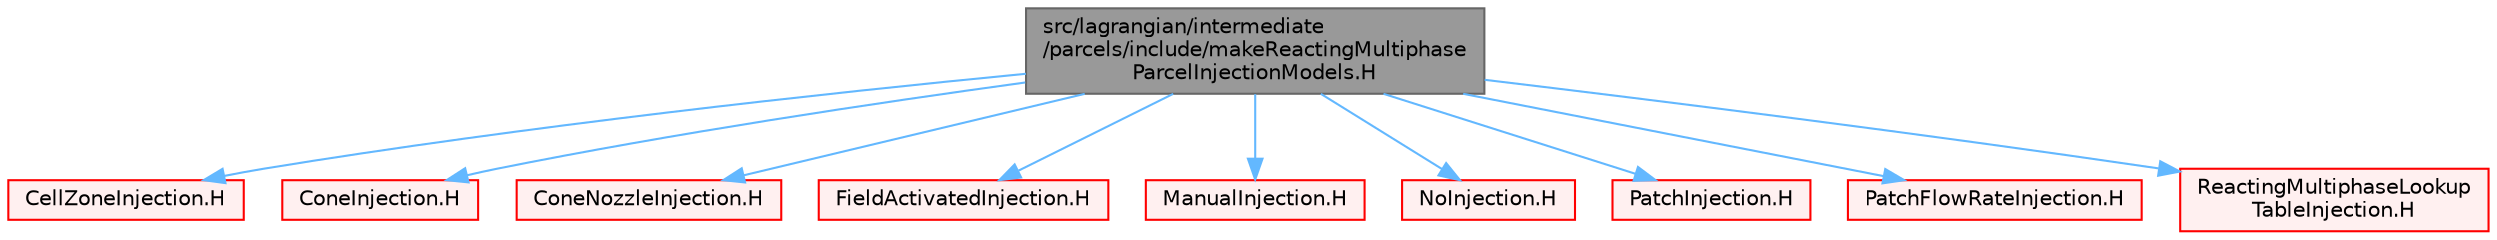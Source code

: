 digraph "src/lagrangian/intermediate/parcels/include/makeReactingMultiphaseParcelInjectionModels.H"
{
 // LATEX_PDF_SIZE
  bgcolor="transparent";
  edge [fontname=Helvetica,fontsize=10,labelfontname=Helvetica,labelfontsize=10];
  node [fontname=Helvetica,fontsize=10,shape=box,height=0.2,width=0.4];
  Node1 [id="Node000001",label="src/lagrangian/intermediate\l/parcels/include/makeReactingMultiphase\lParcelInjectionModels.H",height=0.2,width=0.4,color="gray40", fillcolor="grey60", style="filled", fontcolor="black",tooltip=" "];
  Node1 -> Node2 [id="edge1_Node000001_Node000002",color="steelblue1",style="solid",tooltip=" "];
  Node2 [id="Node000002",label="CellZoneInjection.H",height=0.2,width=0.4,color="red", fillcolor="#FFF0F0", style="filled",URL="$CellZoneInjection_8H.html",tooltip=" "];
  Node1 -> Node208 [id="edge2_Node000001_Node000208",color="steelblue1",style="solid",tooltip=" "];
  Node208 [id="Node000208",label="ConeInjection.H",height=0.2,width=0.4,color="red", fillcolor="#FFF0F0", style="filled",URL="$ConeInjection_8H.html",tooltip=" "];
  Node1 -> Node210 [id="edge3_Node000001_Node000210",color="steelblue1",style="solid",tooltip=" "];
  Node210 [id="Node000210",label="ConeNozzleInjection.H",height=0.2,width=0.4,color="red", fillcolor="#FFF0F0", style="filled",URL="$ConeNozzleInjection_8H.html",tooltip=" "];
  Node1 -> Node211 [id="edge4_Node000001_Node000211",color="steelblue1",style="solid",tooltip=" "];
  Node211 [id="Node000211",label="FieldActivatedInjection.H",height=0.2,width=0.4,color="red", fillcolor="#FFF0F0", style="filled",URL="$FieldActivatedInjection_8H.html",tooltip=" "];
  Node1 -> Node242 [id="edge5_Node000001_Node000242",color="steelblue1",style="solid",tooltip=" "];
  Node242 [id="Node000242",label="ManualInjection.H",height=0.2,width=0.4,color="red", fillcolor="#FFF0F0", style="filled",URL="$ManualInjection_8H.html",tooltip=" "];
  Node1 -> Node244 [id="edge6_Node000001_Node000244",color="steelblue1",style="solid",tooltip=" "];
  Node244 [id="Node000244",label="NoInjection.H",height=0.2,width=0.4,color="red", fillcolor="#FFF0F0", style="filled",URL="$NoInjection_8H.html",tooltip=" "];
  Node1 -> Node245 [id="edge7_Node000001_Node000245",color="steelblue1",style="solid",tooltip=" "];
  Node245 [id="Node000245",label="PatchInjection.H",height=0.2,width=0.4,color="red", fillcolor="#FFF0F0", style="filled",URL="$PatchInjection_8H.html",tooltip=" "];
  Node1 -> Node271 [id="edge8_Node000001_Node000271",color="steelblue1",style="solid",tooltip=" "];
  Node271 [id="Node000271",label="PatchFlowRateInjection.H",height=0.2,width=0.4,color="red", fillcolor="#FFF0F0", style="filled",URL="$PatchFlowRateInjection_8H.html",tooltip=" "];
  Node1 -> Node272 [id="edge9_Node000001_Node000272",color="steelblue1",style="solid",tooltip=" "];
  Node272 [id="Node000272",label="ReactingMultiphaseLookup\lTableInjection.H",height=0.2,width=0.4,color="red", fillcolor="#FFF0F0", style="filled",URL="$ReactingMultiphaseLookupTableInjection_8H.html",tooltip=" "];
}
